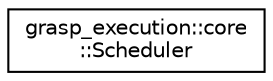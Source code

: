 digraph "Graphical Class Hierarchy"
{
 // LATEX_PDF_SIZE
  edge [fontname="Helvetica",fontsize="10",labelfontname="Helvetica",labelfontsize="10"];
  node [fontname="Helvetica",fontsize="10",shape=record];
  rankdir="LR";
  Node0 [label="grasp_execution::core\l::Scheduler",height=0.2,width=0.4,color="black", fillcolor="white", style="filled",URL="$classgrasp__execution_1_1core_1_1Scheduler.html",tooltip=" "];
}
